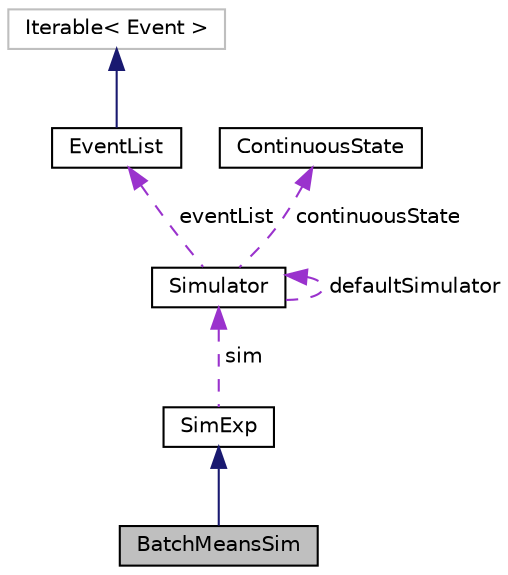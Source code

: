 digraph "BatchMeansSim"
{
 // INTERACTIVE_SVG=YES
  bgcolor="transparent";
  edge [fontname="Helvetica",fontsize="10",labelfontname="Helvetica",labelfontsize="10"];
  node [fontname="Helvetica",fontsize="10",shape=record];
  Node2 [label="BatchMeansSim",height=0.2,width=0.4,color="black", fillcolor="grey75", style="filled", fontcolor="black"];
  Node3 -> Node2 [dir="back",color="midnightblue",fontsize="10",style="solid",fontname="Helvetica"];
  Node3 [label="SimExp",height=0.2,width=0.4,color="black",URL="$classumontreal_1_1ssj_1_1simexp_1_1SimExp.html",tooltip="Represents a framework for performing experiments using simulation. "];
  Node4 -> Node3 [dir="back",color="darkorchid3",fontsize="10",style="dashed",label=" sim" ,fontname="Helvetica"];
  Node4 [label="Simulator",height=0.2,width=0.4,color="black",URL="$classumontreal_1_1ssj_1_1simevents_1_1Simulator.html",tooltip="Represents the executive of a discrete-event simulator. "];
  Node4 -> Node4 [dir="back",color="darkorchid3",fontsize="10",style="dashed",label=" defaultSimulator" ,fontname="Helvetica"];
  Node5 -> Node4 [dir="back",color="darkorchid3",fontsize="10",style="dashed",label=" eventList" ,fontname="Helvetica"];
  Node5 [label="EventList",height=0.2,width=0.4,color="black",URL="$interfaceumontreal_1_1ssj_1_1simevents_1_1eventlist_1_1EventList.html",tooltip="An interface for implementations of event lists. "];
  Node6 -> Node5 [dir="back",color="midnightblue",fontsize="10",style="solid",fontname="Helvetica"];
  Node6 [label="Iterable\< Event \>",height=0.2,width=0.4,color="grey75"];
  Node7 -> Node4 [dir="back",color="darkorchid3",fontsize="10",style="dashed",label=" continuousState" ,fontname="Helvetica"];
  Node7 [label="ContinuousState",height=0.2,width=0.4,color="black",URL="$classumontreal_1_1ssj_1_1simevents_1_1ContinuousState.html",tooltip="Represents the portion of the simulator’s state associated with continuous-time simulation. "];
}
